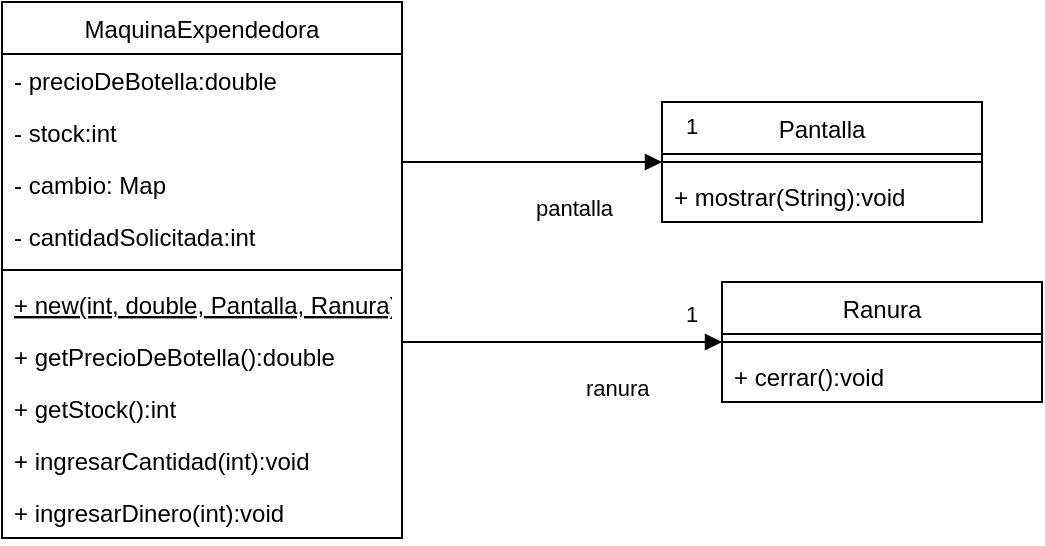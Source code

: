 <mxfile version="20.5.3" type="github">
  <diagram id="C5RBs43oDa-KdzZeNtuy" name="Page-1">
    <mxGraphModel dx="868" dy="450" grid="1" gridSize="10" guides="1" tooltips="1" connect="1" arrows="1" fold="1" page="1" pageScale="1" pageWidth="827" pageHeight="1169" math="0" shadow="0">
      <root>
        <mxCell id="WIyWlLk6GJQsqaUBKTNV-0" />
        <mxCell id="WIyWlLk6GJQsqaUBKTNV-1" parent="WIyWlLk6GJQsqaUBKTNV-0" />
        <mxCell id="WuMMeOQCFDjRhpGuHjqa-0" value="MaquinaExpendedora" style="swimlane;fontStyle=0;align=center;verticalAlign=top;childLayout=stackLayout;horizontal=1;startSize=26;horizontalStack=0;resizeParent=1;resizeParentMax=0;resizeLast=0;collapsible=1;marginBottom=0;" vertex="1" parent="WIyWlLk6GJQsqaUBKTNV-1">
          <mxGeometry x="80" y="120" width="200" height="268" as="geometry" />
        </mxCell>
        <mxCell id="WuMMeOQCFDjRhpGuHjqa-1" value="- precioDeBotella:double" style="text;strokeColor=none;fillColor=none;align=left;verticalAlign=top;spacingLeft=4;spacingRight=4;overflow=hidden;rotatable=0;points=[[0,0.5],[1,0.5]];portConstraint=eastwest;" vertex="1" parent="WuMMeOQCFDjRhpGuHjqa-0">
          <mxGeometry y="26" width="200" height="26" as="geometry" />
        </mxCell>
        <mxCell id="WuMMeOQCFDjRhpGuHjqa-4" value="- stock:int" style="text;strokeColor=none;fillColor=none;align=left;verticalAlign=top;spacingLeft=4;spacingRight=4;overflow=hidden;rotatable=0;points=[[0,0.5],[1,0.5]];portConstraint=eastwest;" vertex="1" parent="WuMMeOQCFDjRhpGuHjqa-0">
          <mxGeometry y="52" width="200" height="26" as="geometry" />
        </mxCell>
        <mxCell id="WuMMeOQCFDjRhpGuHjqa-8" value="- cambio: Map" style="text;strokeColor=none;fillColor=none;align=left;verticalAlign=top;spacingLeft=4;spacingRight=4;overflow=hidden;rotatable=0;points=[[0,0.5],[1,0.5]];portConstraint=eastwest;" vertex="1" parent="WuMMeOQCFDjRhpGuHjqa-0">
          <mxGeometry y="78" width="200" height="26" as="geometry" />
        </mxCell>
        <mxCell id="WuMMeOQCFDjRhpGuHjqa-24" value="- cantidadSolicitada:int" style="text;strokeColor=none;fillColor=none;align=left;verticalAlign=top;spacingLeft=4;spacingRight=4;overflow=hidden;rotatable=0;points=[[0,0.5],[1,0.5]];portConstraint=eastwest;" vertex="1" parent="WuMMeOQCFDjRhpGuHjqa-0">
          <mxGeometry y="104" width="200" height="26" as="geometry" />
        </mxCell>
        <mxCell id="WuMMeOQCFDjRhpGuHjqa-2" value="" style="line;strokeWidth=1;fillColor=none;align=left;verticalAlign=middle;spacingTop=-1;spacingLeft=3;spacingRight=3;rotatable=0;labelPosition=right;points=[];portConstraint=eastwest;strokeColor=inherit;" vertex="1" parent="WuMMeOQCFDjRhpGuHjqa-0">
          <mxGeometry y="130" width="200" height="8" as="geometry" />
        </mxCell>
        <mxCell id="WuMMeOQCFDjRhpGuHjqa-9" value="+ new(int, double, Pantalla, Ranura)" style="text;strokeColor=none;fillColor=none;align=left;verticalAlign=top;spacingLeft=4;spacingRight=4;overflow=hidden;rotatable=0;points=[[0,0.5],[1,0.5]];portConstraint=eastwest;fontStyle=4" vertex="1" parent="WuMMeOQCFDjRhpGuHjqa-0">
          <mxGeometry y="138" width="200" height="26" as="geometry" />
        </mxCell>
        <mxCell id="WuMMeOQCFDjRhpGuHjqa-3" value="+ getPrecioDeBotella():double" style="text;strokeColor=none;fillColor=none;align=left;verticalAlign=top;spacingLeft=4;spacingRight=4;overflow=hidden;rotatable=0;points=[[0,0.5],[1,0.5]];portConstraint=eastwest;" vertex="1" parent="WuMMeOQCFDjRhpGuHjqa-0">
          <mxGeometry y="164" width="200" height="26" as="geometry" />
        </mxCell>
        <mxCell id="WuMMeOQCFDjRhpGuHjqa-5" value="+ getStock():int" style="text;strokeColor=none;fillColor=none;align=left;verticalAlign=top;spacingLeft=4;spacingRight=4;overflow=hidden;rotatable=0;points=[[0,0.5],[1,0.5]];portConstraint=eastwest;" vertex="1" parent="WuMMeOQCFDjRhpGuHjqa-0">
          <mxGeometry y="190" width="200" height="26" as="geometry" />
        </mxCell>
        <mxCell id="WuMMeOQCFDjRhpGuHjqa-6" value="+ ingresarCantidad(int):void" style="text;strokeColor=none;fillColor=none;align=left;verticalAlign=top;spacingLeft=4;spacingRight=4;overflow=hidden;rotatable=0;points=[[0,0.5],[1,0.5]];portConstraint=eastwest;" vertex="1" parent="WuMMeOQCFDjRhpGuHjqa-0">
          <mxGeometry y="216" width="200" height="26" as="geometry" />
        </mxCell>
        <mxCell id="WuMMeOQCFDjRhpGuHjqa-7" value="+ ingresarDinero(int):void" style="text;strokeColor=none;fillColor=none;align=left;verticalAlign=top;spacingLeft=4;spacingRight=4;overflow=hidden;rotatable=0;points=[[0,0.5],[1,0.5]];portConstraint=eastwest;" vertex="1" parent="WuMMeOQCFDjRhpGuHjqa-0">
          <mxGeometry y="242" width="200" height="26" as="geometry" />
        </mxCell>
        <mxCell id="WuMMeOQCFDjRhpGuHjqa-10" value="Pantalla" style="swimlane;fontStyle=0;align=center;verticalAlign=top;childLayout=stackLayout;horizontal=1;startSize=26;horizontalStack=0;resizeParent=1;resizeParentMax=0;resizeLast=0;collapsible=1;marginBottom=0;" vertex="1" parent="WIyWlLk6GJQsqaUBKTNV-1">
          <mxGeometry x="410" y="170" width="160" height="60" as="geometry" />
        </mxCell>
        <mxCell id="WuMMeOQCFDjRhpGuHjqa-12" value="" style="line;strokeWidth=1;fillColor=none;align=left;verticalAlign=middle;spacingTop=-1;spacingLeft=3;spacingRight=3;rotatable=0;labelPosition=right;points=[];portConstraint=eastwest;strokeColor=inherit;" vertex="1" parent="WuMMeOQCFDjRhpGuHjqa-10">
          <mxGeometry y="26" width="160" height="8" as="geometry" />
        </mxCell>
        <mxCell id="WuMMeOQCFDjRhpGuHjqa-13" value="+ mostrar(String):void" style="text;strokeColor=none;fillColor=none;align=left;verticalAlign=top;spacingLeft=4;spacingRight=4;overflow=hidden;rotatable=0;points=[[0,0.5],[1,0.5]];portConstraint=eastwest;" vertex="1" parent="WuMMeOQCFDjRhpGuHjqa-10">
          <mxGeometry y="34" width="160" height="26" as="geometry" />
        </mxCell>
        <mxCell id="WuMMeOQCFDjRhpGuHjqa-14" value="pantalla" style="endArrow=block;endFill=1;html=1;edgeStyle=orthogonalEdgeStyle;align=left;verticalAlign=top;rounded=0;" edge="1" parent="WIyWlLk6GJQsqaUBKTNV-1">
          <mxGeometry y="-10" relative="1" as="geometry">
            <mxPoint x="280" y="200" as="sourcePoint" />
            <mxPoint x="410" y="200" as="targetPoint" />
            <mxPoint as="offset" />
          </mxGeometry>
        </mxCell>
        <mxCell id="WuMMeOQCFDjRhpGuHjqa-15" value="1" style="edgeLabel;resizable=0;html=1;align=left;verticalAlign=bottom;" connectable="0" vertex="1" parent="WuMMeOQCFDjRhpGuHjqa-14">
          <mxGeometry x="-1" relative="1" as="geometry">
            <mxPoint x="140" y="-10" as="offset" />
          </mxGeometry>
        </mxCell>
        <mxCell id="WuMMeOQCFDjRhpGuHjqa-16" value="Ranura" style="swimlane;fontStyle=0;align=center;verticalAlign=top;childLayout=stackLayout;horizontal=1;startSize=26;horizontalStack=0;resizeParent=1;resizeParentMax=0;resizeLast=0;collapsible=1;marginBottom=0;" vertex="1" parent="WIyWlLk6GJQsqaUBKTNV-1">
          <mxGeometry x="440" y="260" width="160" height="60" as="geometry" />
        </mxCell>
        <mxCell id="WuMMeOQCFDjRhpGuHjqa-18" value="" style="line;strokeWidth=1;fillColor=none;align=left;verticalAlign=middle;spacingTop=-1;spacingLeft=3;spacingRight=3;rotatable=0;labelPosition=right;points=[];portConstraint=eastwest;strokeColor=inherit;" vertex="1" parent="WuMMeOQCFDjRhpGuHjqa-16">
          <mxGeometry y="26" width="160" height="8" as="geometry" />
        </mxCell>
        <mxCell id="WuMMeOQCFDjRhpGuHjqa-19" value="+ cerrar():void" style="text;strokeColor=none;fillColor=none;align=left;verticalAlign=top;spacingLeft=4;spacingRight=4;overflow=hidden;rotatable=0;points=[[0,0.5],[1,0.5]];portConstraint=eastwest;" vertex="1" parent="WuMMeOQCFDjRhpGuHjqa-16">
          <mxGeometry y="34" width="160" height="26" as="geometry" />
        </mxCell>
        <mxCell id="WuMMeOQCFDjRhpGuHjqa-22" value="ranura" style="endArrow=block;endFill=1;html=1;edgeStyle=orthogonalEdgeStyle;align=left;verticalAlign=top;rounded=0;" edge="1" parent="WIyWlLk6GJQsqaUBKTNV-1">
          <mxGeometry x="0.125" y="-10" relative="1" as="geometry">
            <mxPoint x="280" y="290" as="sourcePoint" />
            <mxPoint x="440" y="290" as="targetPoint" />
            <mxPoint as="offset" />
          </mxGeometry>
        </mxCell>
        <mxCell id="WuMMeOQCFDjRhpGuHjqa-23" value="1" style="edgeLabel;resizable=0;html=1;align=left;verticalAlign=bottom;" connectable="0" vertex="1" parent="WuMMeOQCFDjRhpGuHjqa-22">
          <mxGeometry x="-1" relative="1" as="geometry">
            <mxPoint x="140" y="-6" as="offset" />
          </mxGeometry>
        </mxCell>
      </root>
    </mxGraphModel>
  </diagram>
</mxfile>

